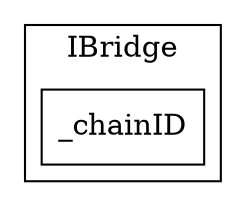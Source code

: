 strict digraph {
rankdir="LR"
node [shape=box]
subgraph cluster_920_IBridge {
label = "IBridge"
"920__chainID" [label="_chainID"]
}subgraph cluster_solidity {
label = "[Solidity]"
}
}